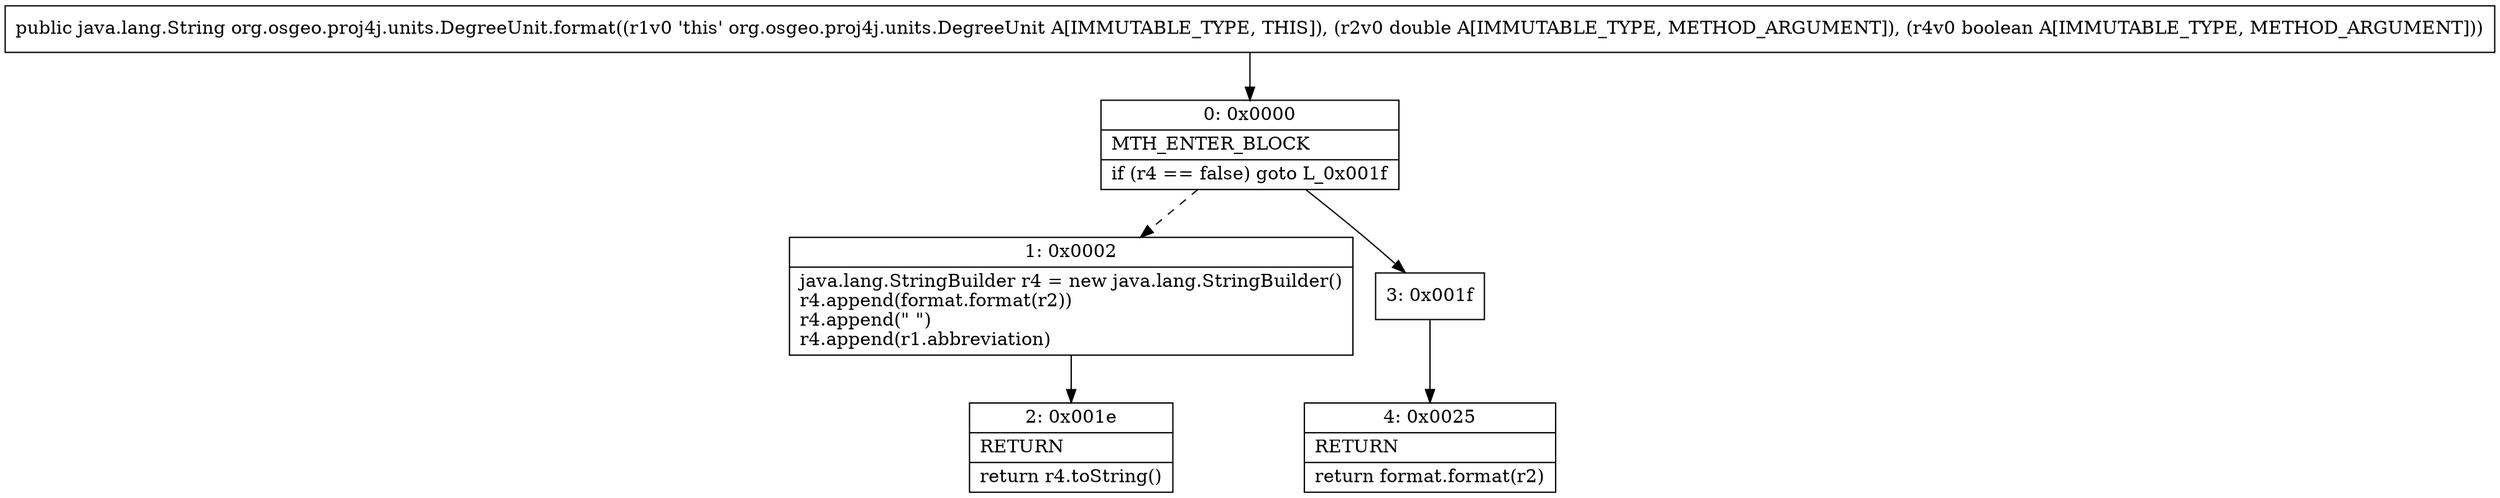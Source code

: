 digraph "CFG fororg.osgeo.proj4j.units.DegreeUnit.format(DZ)Ljava\/lang\/String;" {
Node_0 [shape=record,label="{0\:\ 0x0000|MTH_ENTER_BLOCK\l|if (r4 == false) goto L_0x001f\l}"];
Node_1 [shape=record,label="{1\:\ 0x0002|java.lang.StringBuilder r4 = new java.lang.StringBuilder()\lr4.append(format.format(r2))\lr4.append(\" \")\lr4.append(r1.abbreviation)\l}"];
Node_2 [shape=record,label="{2\:\ 0x001e|RETURN\l|return r4.toString()\l}"];
Node_3 [shape=record,label="{3\:\ 0x001f}"];
Node_4 [shape=record,label="{4\:\ 0x0025|RETURN\l|return format.format(r2)\l}"];
MethodNode[shape=record,label="{public java.lang.String org.osgeo.proj4j.units.DegreeUnit.format((r1v0 'this' org.osgeo.proj4j.units.DegreeUnit A[IMMUTABLE_TYPE, THIS]), (r2v0 double A[IMMUTABLE_TYPE, METHOD_ARGUMENT]), (r4v0 boolean A[IMMUTABLE_TYPE, METHOD_ARGUMENT])) }"];
MethodNode -> Node_0;
Node_0 -> Node_1[style=dashed];
Node_0 -> Node_3;
Node_1 -> Node_2;
Node_3 -> Node_4;
}

